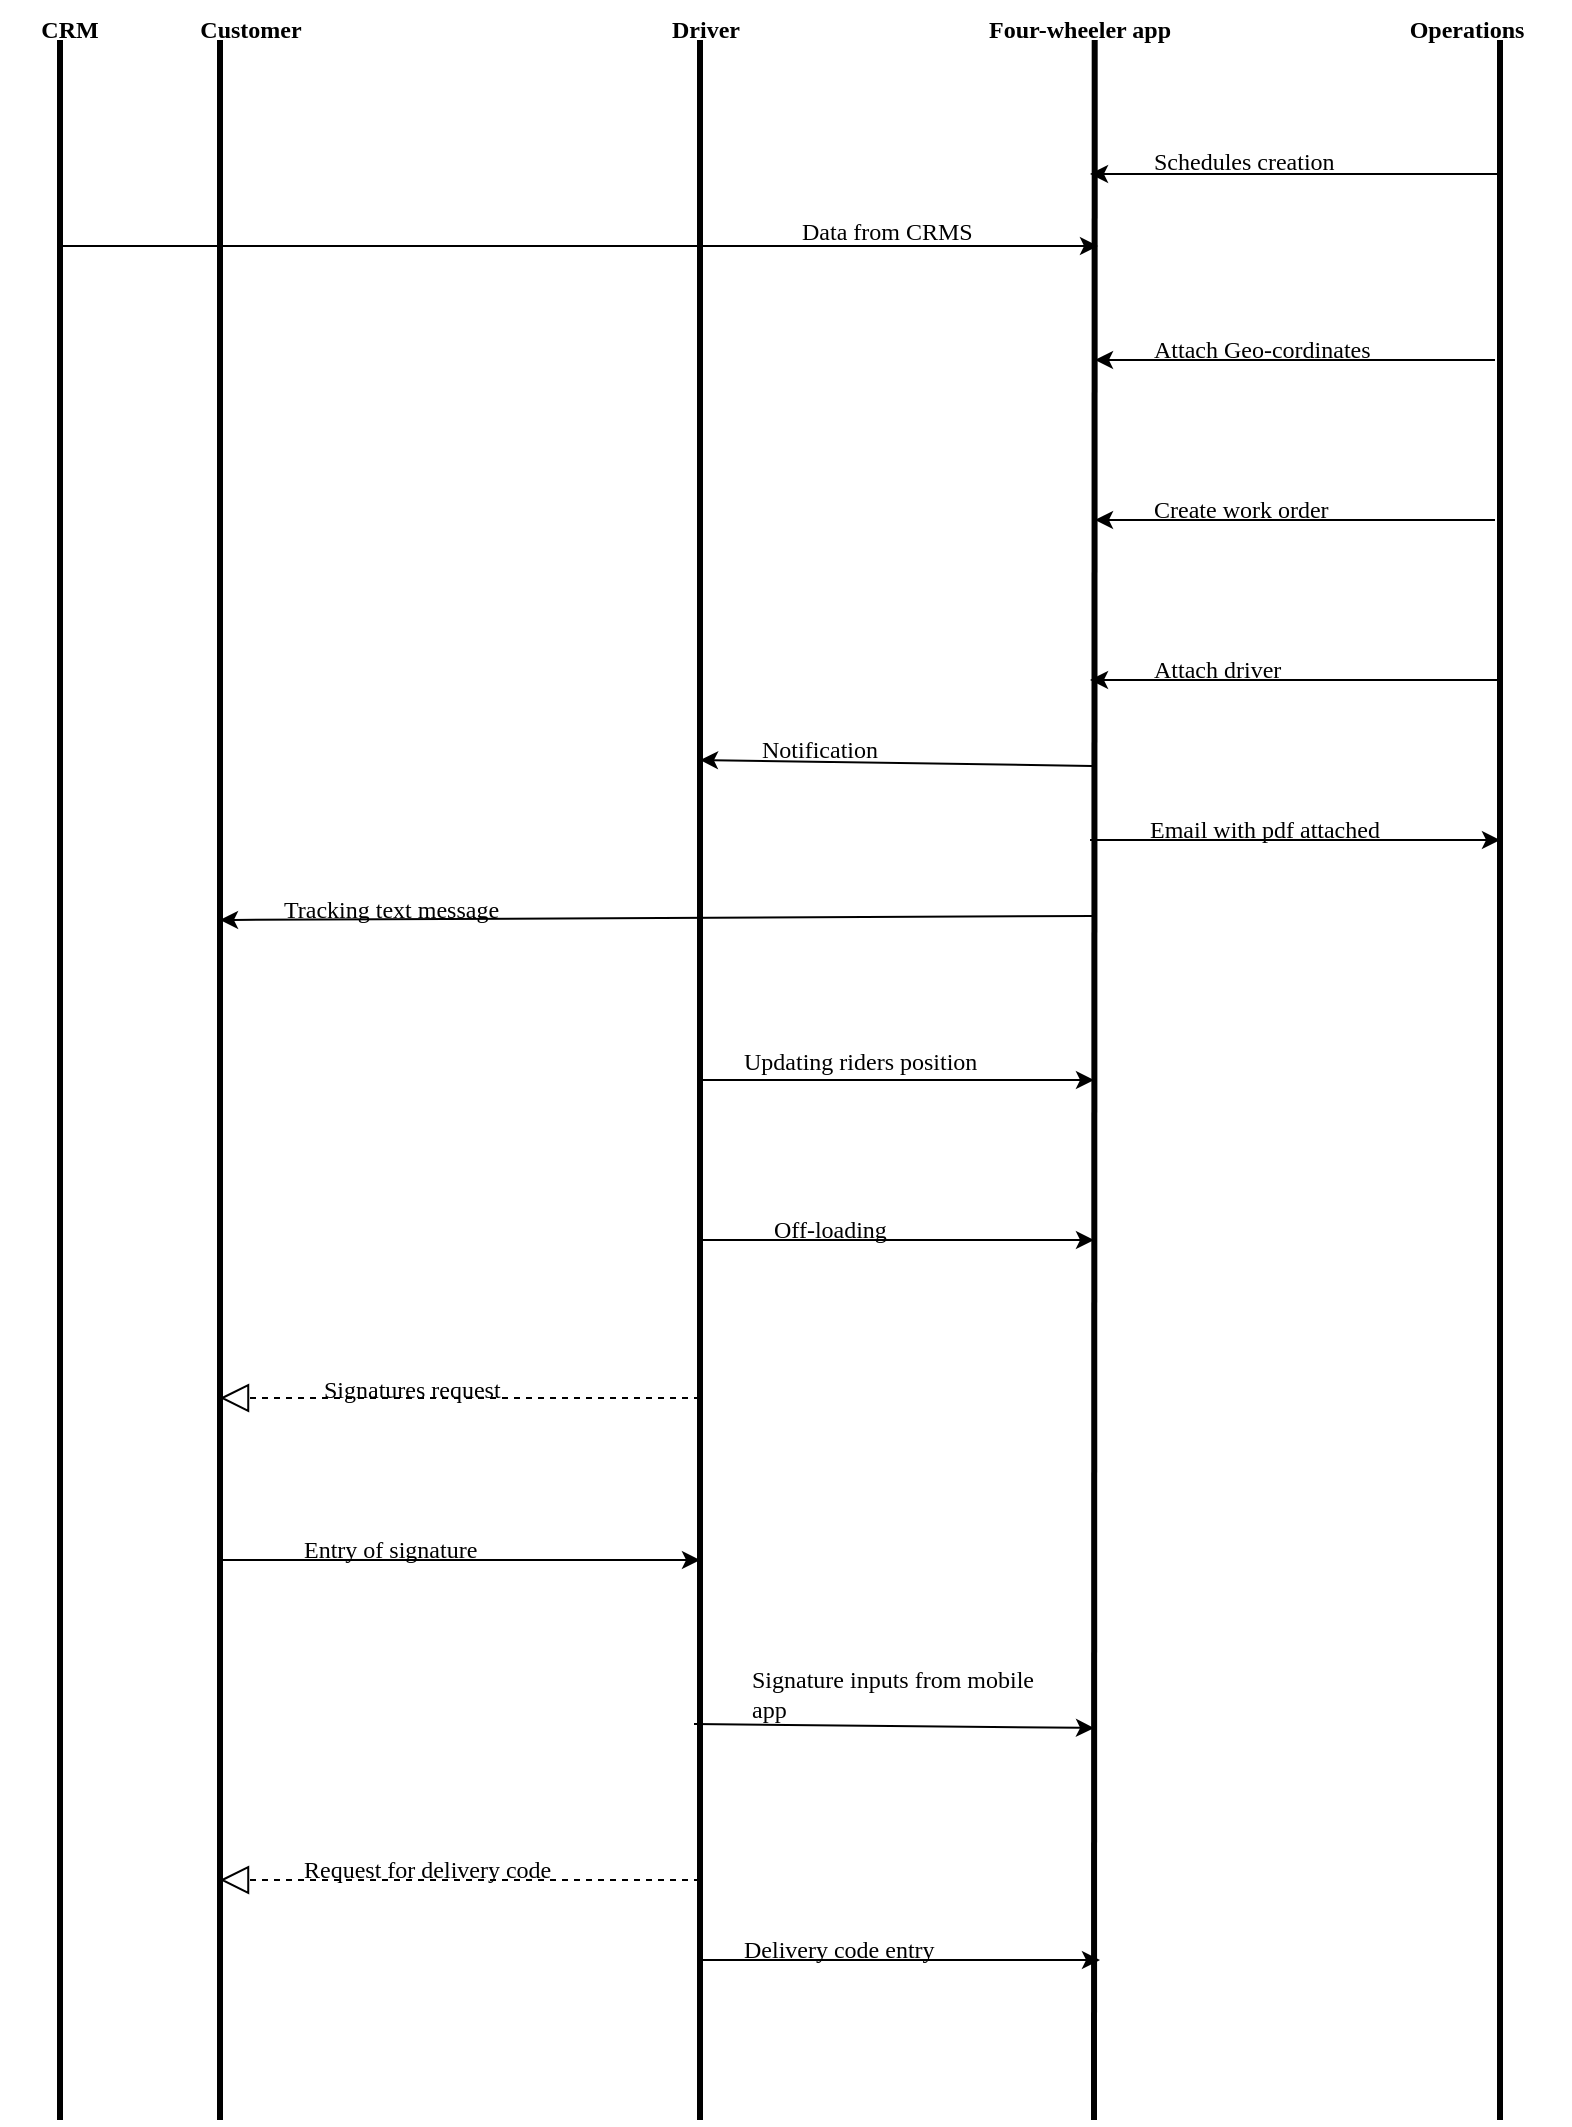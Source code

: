<mxfile version="24.8.0">
  <diagram name="Page-1" id="GOdSq4zZK_xezIgQwfRh">
    <mxGraphModel dx="794" dy="1615" grid="0" gridSize="10" guides="1" tooltips="1" connect="1" arrows="1" fold="1" page="1" pageScale="1" pageWidth="827" pageHeight="1169" math="0" shadow="0">
      <root>
        <mxCell id="0" />
        <mxCell id="1" parent="0" />
        <mxCell id="RlkcewKYQu9XTbAVP8YR-1" value="" style="endArrow=none;html=1;rounded=0;strokeWidth=3;" parent="1" edge="1">
          <mxGeometry width="50" height="50" relative="1" as="geometry">
            <mxPoint x="40" y="-40" as="sourcePoint" />
            <mxPoint x="40" y="-1080" as="targetPoint" />
          </mxGeometry>
        </mxCell>
        <mxCell id="RlkcewKYQu9XTbAVP8YR-2" value="&lt;b&gt;&lt;font face=&quot;Verdana&quot;&gt;CRM&lt;/font&gt;&lt;/b&gt;" style="text;html=1;align=center;verticalAlign=middle;whiteSpace=wrap;rounded=0;" parent="1" vertex="1">
          <mxGeometry x="10" y="-1100" width="70" height="30" as="geometry" />
        </mxCell>
        <mxCell id="RlkcewKYQu9XTbAVP8YR-3" value="" style="endArrow=none;html=1;rounded=0;strokeWidth=3;" parent="1" edge="1">
          <mxGeometry width="50" height="50" relative="1" as="geometry">
            <mxPoint x="360" y="-40" as="sourcePoint" />
            <mxPoint x="360" y="-1080" as="targetPoint" />
          </mxGeometry>
        </mxCell>
        <mxCell id="RlkcewKYQu9XTbAVP8YR-5" value="" style="endArrow=none;html=1;rounded=0;strokeWidth=3;entryX=0.546;entryY=1.122;entryDx=0;entryDy=0;entryPerimeter=0;" parent="1" edge="1">
          <mxGeometry width="50" height="50" relative="1" as="geometry">
            <mxPoint x="557" y="-40" as="sourcePoint" />
            <mxPoint x="557.36" y="-1080.0" as="targetPoint" />
          </mxGeometry>
        </mxCell>
        <mxCell id="RlkcewKYQu9XTbAVP8YR-6" value="&lt;b&gt;&lt;font face=&quot;Verdana&quot;&gt;Four-wheeler app&lt;/font&gt;&lt;/b&gt;" style="text;html=1;align=center;verticalAlign=middle;whiteSpace=wrap;rounded=0;" parent="1" vertex="1">
          <mxGeometry x="470" y="-1100" width="160" height="30" as="geometry" />
        </mxCell>
        <mxCell id="RlkcewKYQu9XTbAVP8YR-7" value="" style="endArrow=none;html=1;rounded=0;strokeWidth=3;" parent="1" edge="1">
          <mxGeometry width="50" height="50" relative="1" as="geometry">
            <mxPoint x="760" y="-40" as="sourcePoint" />
            <mxPoint x="760" y="-1080" as="targetPoint" />
          </mxGeometry>
        </mxCell>
        <mxCell id="RlkcewKYQu9XTbAVP8YR-8" value="&lt;b&gt;&lt;font face=&quot;Verdana&quot;&gt;Operations&lt;/font&gt;&lt;/b&gt;" style="text;html=1;align=center;verticalAlign=middle;whiteSpace=wrap;rounded=0;" parent="1" vertex="1">
          <mxGeometry x="692" y="-1100" width="103" height="30" as="geometry" />
        </mxCell>
        <mxCell id="RlkcewKYQu9XTbAVP8YR-9" value="" style="endArrow=classic;html=1;rounded=0;" parent="1" edge="1">
          <mxGeometry width="50" height="50" relative="1" as="geometry">
            <mxPoint x="39" y="-977" as="sourcePoint" />
            <mxPoint x="559" y="-977" as="targetPoint" />
          </mxGeometry>
        </mxCell>
        <mxCell id="RlkcewKYQu9XTbAVP8YR-10" value="&lt;font face=&quot;Verdana&quot;&gt;Data from CRMS&lt;/font&gt;" style="text;html=1;align=left;verticalAlign=middle;whiteSpace=wrap;rounded=0;" parent="1" vertex="1">
          <mxGeometry x="409" y="-999" width="120" height="30" as="geometry" />
        </mxCell>
        <mxCell id="RlkcewKYQu9XTbAVP8YR-12" value="" style="endArrow=classic;html=1;rounded=0;" parent="1" edge="1">
          <mxGeometry width="50" height="50" relative="1" as="geometry">
            <mxPoint x="760" y="-1013" as="sourcePoint" />
            <mxPoint x="555" y="-1013" as="targetPoint" />
          </mxGeometry>
        </mxCell>
        <mxCell id="RlkcewKYQu9XTbAVP8YR-13" value="" style="endArrow=classic;html=1;rounded=0;" parent="1" edge="1">
          <mxGeometry width="50" height="50" relative="1" as="geometry">
            <mxPoint x="757.5" y="-920" as="sourcePoint" />
            <mxPoint x="557.5" y="-920" as="targetPoint" />
          </mxGeometry>
        </mxCell>
        <mxCell id="RlkcewKYQu9XTbAVP8YR-14" value="" style="endArrow=classic;html=1;rounded=0;" parent="1" edge="1">
          <mxGeometry width="50" height="50" relative="1" as="geometry">
            <mxPoint x="757.5" y="-840" as="sourcePoint" />
            <mxPoint x="557.5" y="-840" as="targetPoint" />
            <Array as="points">
              <mxPoint x="660" y="-840" />
            </Array>
          </mxGeometry>
        </mxCell>
        <mxCell id="RlkcewKYQu9XTbAVP8YR-15" value="" style="endArrow=classic;html=1;rounded=0;" parent="1" edge="1">
          <mxGeometry width="50" height="50" relative="1" as="geometry">
            <mxPoint x="760" y="-760" as="sourcePoint" />
            <mxPoint x="555" y="-760" as="targetPoint" />
          </mxGeometry>
        </mxCell>
        <mxCell id="RlkcewKYQu9XTbAVP8YR-18" value="&lt;font face=&quot;Verdana&quot;&gt;Schedules creation&lt;/font&gt;" style="text;html=1;align=left;verticalAlign=middle;whiteSpace=wrap;rounded=0;" parent="1" vertex="1">
          <mxGeometry x="585" y="-1034" width="145" height="30" as="geometry" />
        </mxCell>
        <mxCell id="RlkcewKYQu9XTbAVP8YR-19" value="&lt;font face=&quot;Verdana&quot;&gt;Attach Geo-cordinates&lt;/font&gt;" style="text;html=1;align=left;verticalAlign=middle;whiteSpace=wrap;rounded=0;" parent="1" vertex="1">
          <mxGeometry x="585" y="-940" width="140" height="30" as="geometry" />
        </mxCell>
        <mxCell id="RlkcewKYQu9XTbAVP8YR-22" value="&lt;font face=&quot;Verdana&quot;&gt;Create work order&lt;/font&gt;" style="text;html=1;align=left;verticalAlign=middle;whiteSpace=wrap;rounded=0;" parent="1" vertex="1">
          <mxGeometry x="585" y="-860" width="115" height="30" as="geometry" />
        </mxCell>
        <mxCell id="RlkcewKYQu9XTbAVP8YR-23" value="&lt;font face=&quot;Verdana&quot;&gt;Attach driver&lt;/font&gt;" style="text;html=1;align=left;verticalAlign=middle;whiteSpace=wrap;rounded=0;" parent="1" vertex="1">
          <mxGeometry x="585" y="-780" width="95" height="30" as="geometry" />
        </mxCell>
        <mxCell id="RlkcewKYQu9XTbAVP8YR-24" value="" style="endArrow=classic;html=1;rounded=0;" parent="1" edge="1">
          <mxGeometry width="50" height="50" relative="1" as="geometry">
            <mxPoint x="556" y="-717" as="sourcePoint" />
            <mxPoint x="360" y="-720" as="targetPoint" />
            <Array as="points" />
          </mxGeometry>
        </mxCell>
        <mxCell id="RlkcewKYQu9XTbAVP8YR-28" value="&lt;font face=&quot;Verdana&quot;&gt;Email with pdf attached&lt;/font&gt;" style="text;html=1;align=left;verticalAlign=middle;whiteSpace=wrap;rounded=0;" parent="1" vertex="1">
          <mxGeometry x="582.5" y="-700" width="160" height="30" as="geometry" />
        </mxCell>
        <mxCell id="RlkcewKYQu9XTbAVP8YR-29" value="Tracking text message" style="text;html=1;align=left;verticalAlign=middle;whiteSpace=wrap;rounded=0;fontFamily=Verdana;" parent="1" vertex="1">
          <mxGeometry x="150" y="-660" width="170" height="30" as="geometry" />
        </mxCell>
        <mxCell id="RlkcewKYQu9XTbAVP8YR-32" value="" style="endArrow=classic;html=1;rounded=0;" parent="1" edge="1">
          <mxGeometry width="50" height="50" relative="1" as="geometry">
            <mxPoint x="360" y="-560" as="sourcePoint" />
            <mxPoint x="557" y="-560" as="targetPoint" />
          </mxGeometry>
        </mxCell>
        <mxCell id="RlkcewKYQu9XTbAVP8YR-33" value="&lt;font face=&quot;Verdana&quot;&gt;Updating riders position&lt;/font&gt;" style="text;html=1;align=left;verticalAlign=middle;whiteSpace=wrap;rounded=0;" parent="1" vertex="1">
          <mxGeometry x="380" y="-584" width="160" height="30" as="geometry" />
        </mxCell>
        <mxCell id="RlkcewKYQu9XTbAVP8YR-43" value="Off-loading" style="text;html=1;align=left;verticalAlign=middle;whiteSpace=wrap;rounded=0;fontFamily=Verdana;" parent="1" vertex="1">
          <mxGeometry x="395" y="-500" width="130" height="30" as="geometry" />
        </mxCell>
        <mxCell id="RlkcewKYQu9XTbAVP8YR-44" value="&lt;font face=&quot;Verdana&quot;&gt;&lt;b&gt;Driver&lt;/b&gt;&lt;/font&gt;" style="text;html=1;align=center;verticalAlign=middle;whiteSpace=wrap;rounded=0;" parent="1" vertex="1">
          <mxGeometry x="323" y="-1100" width="80" height="30" as="geometry" />
        </mxCell>
        <mxCell id="RlkcewKYQu9XTbAVP8YR-45" value="Customer" style="text;html=1;align=center;verticalAlign=middle;whiteSpace=wrap;rounded=0;fontStyle=1;fontFamily=Verdana;" parent="1" vertex="1">
          <mxGeometry x="92" y="-1100" width="87" height="30" as="geometry" />
        </mxCell>
        <mxCell id="RlkcewKYQu9XTbAVP8YR-47" value="" style="endArrow=classic;html=1;rounded=0;" parent="1" edge="1">
          <mxGeometry width="50" height="50" relative="1" as="geometry">
            <mxPoint x="360" y="-480" as="sourcePoint" />
            <mxPoint x="557" y="-480" as="targetPoint" />
          </mxGeometry>
        </mxCell>
        <mxCell id="RlkcewKYQu9XTbAVP8YR-49" value="" style="endArrow=block;dashed=1;endFill=0;endSize=12;html=1;rounded=0;" parent="1" edge="1">
          <mxGeometry width="160" relative="1" as="geometry">
            <mxPoint x="360" y="-401" as="sourcePoint" />
            <mxPoint x="120" y="-401" as="targetPoint" />
          </mxGeometry>
        </mxCell>
        <mxCell id="RlkcewKYQu9XTbAVP8YR-53" value="&lt;font face=&quot;Verdana&quot;&gt;Signatures request&lt;/font&gt;" style="text;html=1;align=left;verticalAlign=middle;whiteSpace=wrap;rounded=0;" parent="1" vertex="1">
          <mxGeometry x="170" y="-420" width="140" height="30" as="geometry" />
        </mxCell>
        <mxCell id="RlkcewKYQu9XTbAVP8YR-54" value="" style="endArrow=classic;html=1;rounded=0;" parent="1" edge="1">
          <mxGeometry width="50" height="50" relative="1" as="geometry">
            <mxPoint x="120" y="-320" as="sourcePoint" />
            <mxPoint x="360" y="-320" as="targetPoint" />
            <Array as="points">
              <mxPoint x="240" y="-320" />
            </Array>
          </mxGeometry>
        </mxCell>
        <mxCell id="RlkcewKYQu9XTbAVP8YR-55" value="&lt;font face=&quot;Verdana&quot;&gt;Entry of signature&lt;/font&gt;" style="text;html=1;align=left;verticalAlign=middle;whiteSpace=wrap;rounded=0;" parent="1" vertex="1">
          <mxGeometry x="160" y="-340" width="120" height="30" as="geometry" />
        </mxCell>
        <mxCell id="RlkcewKYQu9XTbAVP8YR-59" value="" style="endArrow=none;html=1;rounded=0;strokeWidth=3;" parent="1" edge="1">
          <mxGeometry width="50" height="50" relative="1" as="geometry">
            <mxPoint x="120" y="-40" as="sourcePoint" />
            <mxPoint x="120" y="-1080" as="targetPoint" />
          </mxGeometry>
        </mxCell>
        <mxCell id="RlkcewKYQu9XTbAVP8YR-60" value="" style="endArrow=classic;html=1;rounded=0;" parent="1" edge="1">
          <mxGeometry width="50" height="50" relative="1" as="geometry">
            <mxPoint x="357" y="-238" as="sourcePoint" />
            <mxPoint x="557" y="-236" as="targetPoint" />
          </mxGeometry>
        </mxCell>
        <mxCell id="RlkcewKYQu9XTbAVP8YR-61" value="Signature inputs from mobile app" style="text;html=1;align=left;verticalAlign=middle;whiteSpace=wrap;rounded=0;fontFamily=Verdana;" parent="1" vertex="1">
          <mxGeometry x="384" y="-278" width="161" height="50" as="geometry" />
        </mxCell>
        <mxCell id="RlkcewKYQu9XTbAVP8YR-63" value="" style="endArrow=block;dashed=1;endFill=0;endSize=12;html=1;rounded=0;" parent="1" edge="1">
          <mxGeometry width="160" relative="1" as="geometry">
            <mxPoint x="360" y="-160" as="sourcePoint" />
            <mxPoint x="120" y="-160" as="targetPoint" />
          </mxGeometry>
        </mxCell>
        <mxCell id="RlkcewKYQu9XTbAVP8YR-64" value="&lt;font face=&quot;Verdana&quot;&gt;Request for delivery code&lt;/font&gt;" style="text;html=1;align=left;verticalAlign=middle;whiteSpace=wrap;rounded=0;" parent="1" vertex="1">
          <mxGeometry x="160" y="-180" width="160" height="30" as="geometry" />
        </mxCell>
        <mxCell id="RlkcewKYQu9XTbAVP8YR-66" value="" style="endArrow=classic;html=1;rounded=0;" parent="1" edge="1">
          <mxGeometry width="50" height="50" relative="1" as="geometry">
            <mxPoint x="360" y="-120" as="sourcePoint" />
            <mxPoint x="560" y="-120" as="targetPoint" />
          </mxGeometry>
        </mxCell>
        <mxCell id="RlkcewKYQu9XTbAVP8YR-67" value="Delivery code entry" style="text;html=1;align=left;verticalAlign=middle;whiteSpace=wrap;rounded=0;fontFamily=Verdana;" parent="1" vertex="1">
          <mxGeometry x="380" y="-140" width="145" height="30" as="geometry" />
        </mxCell>
        <mxCell id="RlkcewKYQu9XTbAVP8YR-69" value="&lt;font face=&quot;Verdana&quot;&gt;Notification&lt;/font&gt;" style="text;html=1;align=left;verticalAlign=middle;whiteSpace=wrap;rounded=0;" parent="1" vertex="1">
          <mxGeometry x="389" y="-740" width="80" height="30" as="geometry" />
        </mxCell>
        <mxCell id="RlkcewKYQu9XTbAVP8YR-72" value="" style="endArrow=classic;html=1;rounded=0;" parent="1" edge="1">
          <mxGeometry width="50" height="50" relative="1" as="geometry">
            <mxPoint x="555" y="-680" as="sourcePoint" />
            <mxPoint x="760" y="-680" as="targetPoint" />
          </mxGeometry>
        </mxCell>
        <mxCell id="RlkcewKYQu9XTbAVP8YR-73" value="" style="endArrow=classic;html=1;rounded=0;" parent="1" edge="1">
          <mxGeometry width="50" height="50" relative="1" as="geometry">
            <mxPoint x="557" y="-642" as="sourcePoint" />
            <mxPoint x="120" y="-640" as="targetPoint" />
          </mxGeometry>
        </mxCell>
      </root>
    </mxGraphModel>
  </diagram>
</mxfile>
